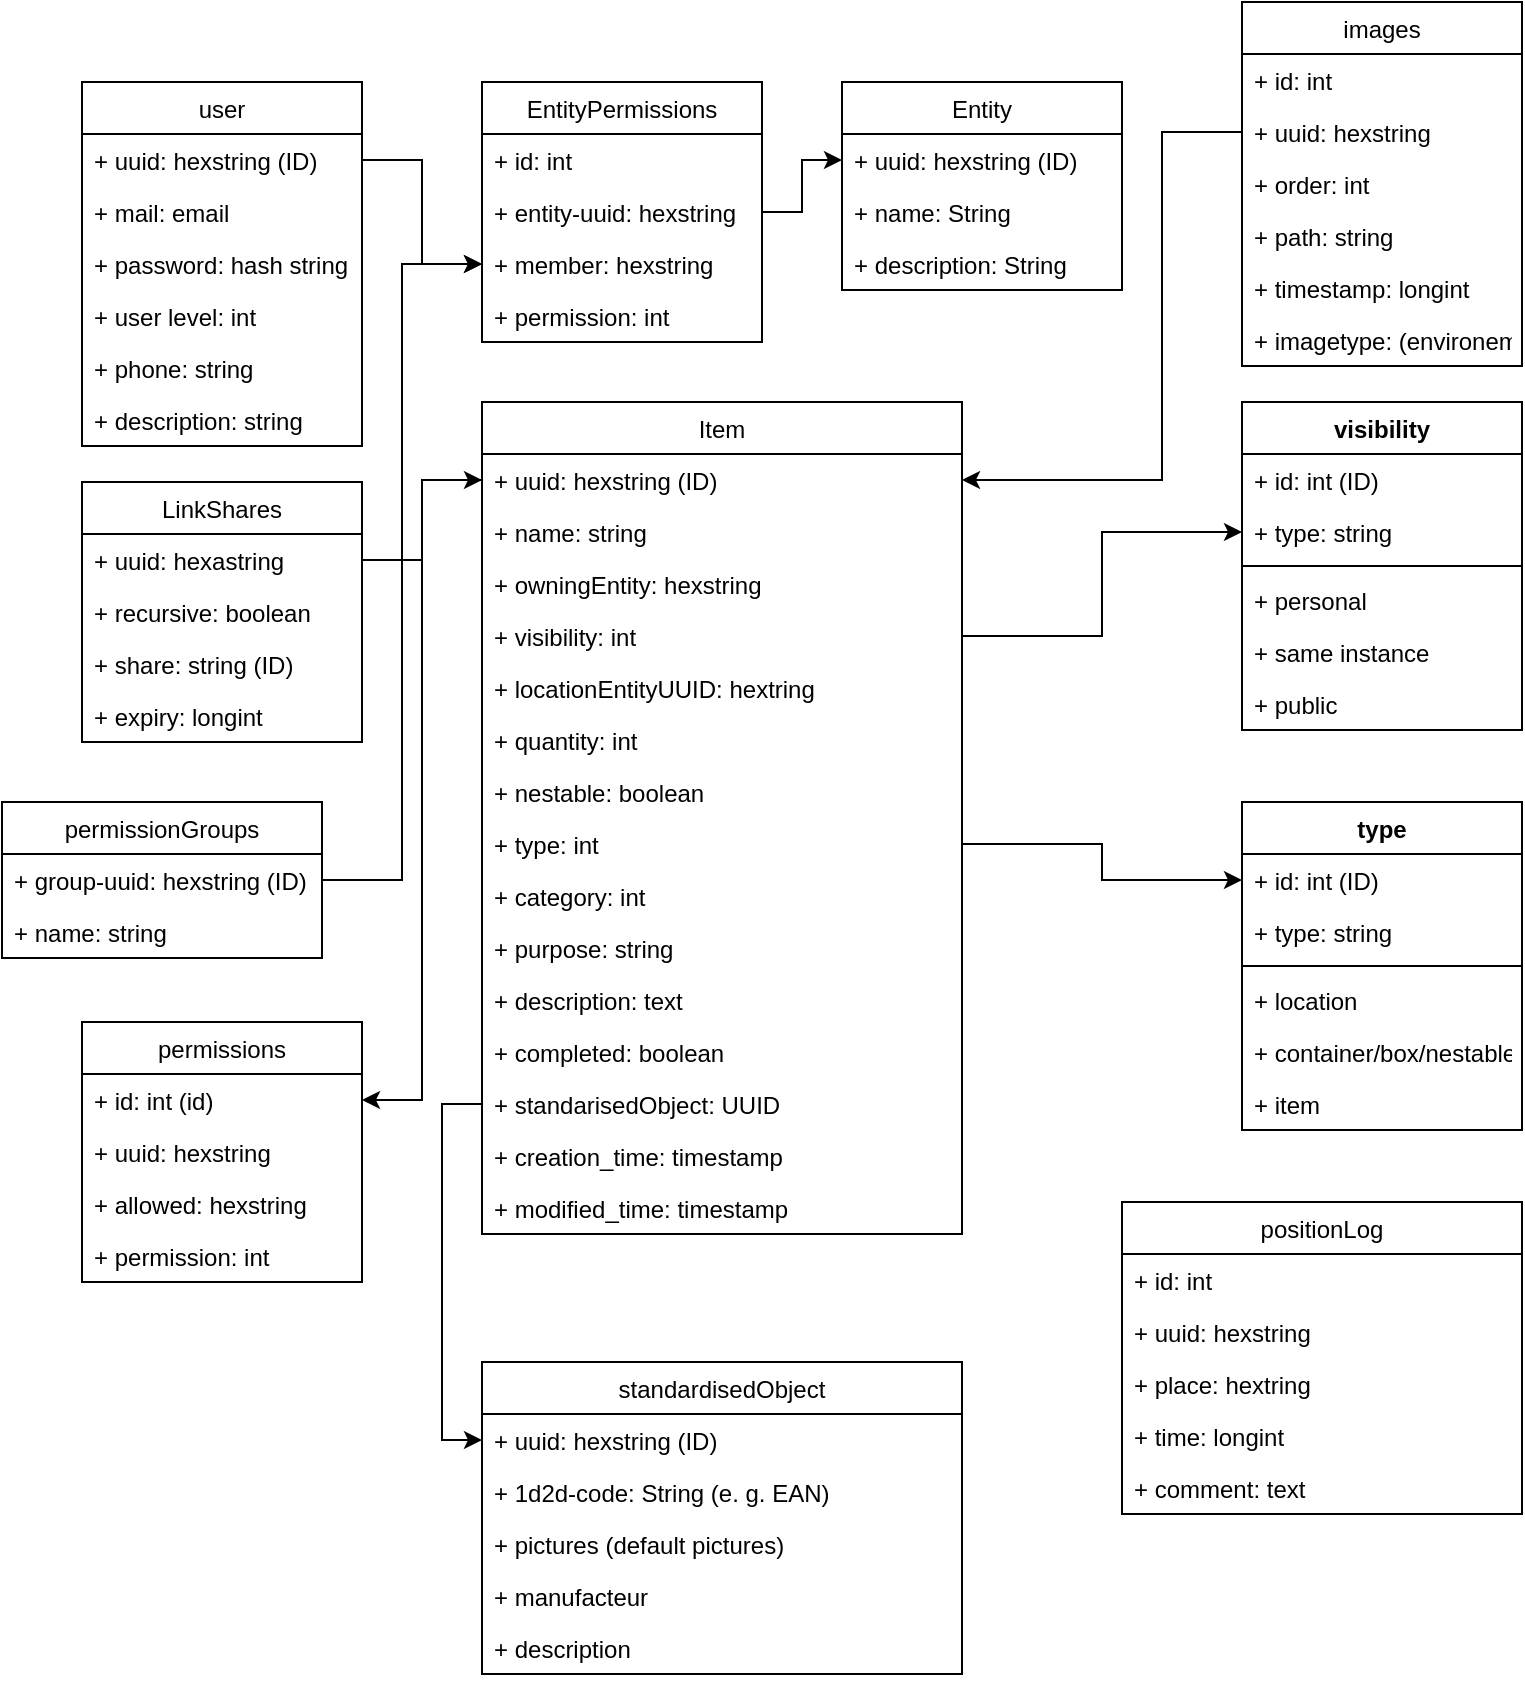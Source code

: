<mxfile version="14.6.9" type="device"><diagram id="gi8I7LNF0YA5u6WrZQpv" name="Databasemodel"><mxGraphModel dx="1350" dy="804" grid="1" gridSize="10" guides="1" tooltips="1" connect="1" arrows="1" fold="1" page="1" pageScale="1" pageWidth="827" pageHeight="1169" math="0" shadow="0"><root><mxCell id="0"/><mxCell id="1" parent="0"/><mxCell id="uZAMCz-VUuk8Oc-H2zAy-71" value="" style="edgeStyle=orthogonalEdgeStyle;rounded=0;orthogonalLoop=1;jettySize=auto;html=1;entryX=0;entryY=0.5;entryDx=0;entryDy=0;exitX=1;exitY=0.5;exitDx=0;exitDy=0;" parent="1" source="uZAMCz-VUuk8Oc-H2zAy-56" target="uZAMCz-VUuk8Oc-H2zAy-74" edge="1"><mxGeometry relative="1" as="geometry"><mxPoint x="660" y="383" as="targetPoint"/></mxGeometry></mxCell><mxCell id="uZAMCz-VUuk8Oc-H2zAy-103" value="" style="edgeStyle=orthogonalEdgeStyle;rounded=0;orthogonalLoop=1;jettySize=auto;html=1;exitX=0;exitY=0.5;exitDx=0;exitDy=0;entryX=1;entryY=0.5;entryDx=0;entryDy=0;" parent="1" source="uZAMCz-VUuk8Oc-H2zAy-4" target="uZAMCz-VUuk8Oc-H2zAy-100" edge="1"><mxGeometry relative="1" as="geometry"/></mxCell><mxCell id="uZAMCz-VUuk8Oc-H2zAy-2" value="Item" style="swimlane;fontStyle=0;childLayout=stackLayout;horizontal=1;startSize=26;fillColor=none;horizontalStack=0;resizeParent=1;resizeParentMax=0;resizeLast=0;collapsible=1;marginBottom=0;" parent="1" vertex="1"><mxGeometry x="280" y="200" width="240" height="416" as="geometry"/></mxCell><mxCell id="uZAMCz-VUuk8Oc-H2zAy-4" value="+ uuid: hexstring (ID)" style="text;strokeColor=none;fillColor=none;align=left;verticalAlign=top;spacingLeft=4;spacingRight=4;overflow=hidden;rotatable=0;points=[[0,0.5],[1,0.5]];portConstraint=eastwest;" parent="uZAMCz-VUuk8Oc-H2zAy-2" vertex="1"><mxGeometry y="26" width="240" height="26" as="geometry"/></mxCell><mxCell id="uZAMCz-VUuk8Oc-H2zAy-25" value="+ name: string" style="text;strokeColor=none;fillColor=none;align=left;verticalAlign=top;spacingLeft=4;spacingRight=4;overflow=hidden;rotatable=0;points=[[0,0.5],[1,0.5]];portConstraint=eastwest;" parent="uZAMCz-VUuk8Oc-H2zAy-2" vertex="1"><mxGeometry y="52" width="240" height="26" as="geometry"/></mxCell><mxCell id="uZAMCz-VUuk8Oc-H2zAy-54" value="+ owningEntity: hexstring" style="text;strokeColor=none;fillColor=none;align=left;verticalAlign=top;spacingLeft=4;spacingRight=4;overflow=hidden;rotatable=0;points=[[0,0.5],[1,0.5]];portConstraint=eastwest;" parent="uZAMCz-VUuk8Oc-H2zAy-2" vertex="1"><mxGeometry y="78" width="240" height="26" as="geometry"/></mxCell><mxCell id="uZAMCz-VUuk8Oc-H2zAy-56" value="+ visibility: int" style="text;strokeColor=none;fillColor=none;align=left;verticalAlign=top;spacingLeft=4;spacingRight=4;overflow=hidden;rotatable=0;points=[[0,0.5],[1,0.5]];portConstraint=eastwest;" parent="uZAMCz-VUuk8Oc-H2zAy-2" vertex="1"><mxGeometry y="104" width="240" height="26" as="geometry"/></mxCell><mxCell id="uZAMCz-VUuk8Oc-H2zAy-5" value="+ locationEntityUUID: hextring" style="text;strokeColor=none;fillColor=none;align=left;verticalAlign=top;spacingLeft=4;spacingRight=4;overflow=hidden;rotatable=0;points=[[0,0.5],[1,0.5]];portConstraint=eastwest;" parent="uZAMCz-VUuk8Oc-H2zAy-2" vertex="1"><mxGeometry y="130" width="240" height="26" as="geometry"/></mxCell><mxCell id="uZAMCz-VUuk8Oc-H2zAy-24" value="+ quantity: int" style="text;strokeColor=none;fillColor=none;align=left;verticalAlign=top;spacingLeft=4;spacingRight=4;overflow=hidden;rotatable=0;points=[[0,0.5],[1,0.5]];portConstraint=eastwest;" parent="uZAMCz-VUuk8Oc-H2zAy-2" vertex="1"><mxGeometry y="156" width="240" height="26" as="geometry"/></mxCell><mxCell id="uZAMCz-VUuk8Oc-H2zAy-27" value="+ nestable: boolean" style="text;strokeColor=none;fillColor=none;align=left;verticalAlign=top;spacingLeft=4;spacingRight=4;overflow=hidden;rotatable=0;points=[[0,0.5],[1,0.5]];portConstraint=eastwest;" parent="uZAMCz-VUuk8Oc-H2zAy-2" vertex="1"><mxGeometry y="182" width="240" height="26" as="geometry"/></mxCell><mxCell id="uZAMCz-VUuk8Oc-H2zAy-28" value="+ type: int" style="text;strokeColor=none;fillColor=none;align=left;verticalAlign=top;spacingLeft=4;spacingRight=4;overflow=hidden;rotatable=0;points=[[0,0.5],[1,0.5]];portConstraint=eastwest;" parent="uZAMCz-VUuk8Oc-H2zAy-2" vertex="1"><mxGeometry y="208" width="240" height="26" as="geometry"/></mxCell><mxCell id="uZAMCz-VUuk8Oc-H2zAy-44" value="+ category: int" style="text;strokeColor=none;fillColor=none;align=left;verticalAlign=top;spacingLeft=4;spacingRight=4;overflow=hidden;rotatable=0;points=[[0,0.5],[1,0.5]];portConstraint=eastwest;" parent="uZAMCz-VUuk8Oc-H2zAy-2" vertex="1"><mxGeometry y="234" width="240" height="26" as="geometry"/></mxCell><mxCell id="uZAMCz-VUuk8Oc-H2zAy-121" value="+ purpose: string" style="text;strokeColor=none;fillColor=none;align=left;verticalAlign=top;spacingLeft=4;spacingRight=4;overflow=hidden;rotatable=0;points=[[0,0.5],[1,0.5]];portConstraint=eastwest;" parent="uZAMCz-VUuk8Oc-H2zAy-2" vertex="1"><mxGeometry y="260" width="240" height="26" as="geometry"/></mxCell><mxCell id="uZAMCz-VUuk8Oc-H2zAy-122" value="+ description: text" style="text;strokeColor=none;fillColor=none;align=left;verticalAlign=top;spacingLeft=4;spacingRight=4;overflow=hidden;rotatable=0;points=[[0,0.5],[1,0.5]];portConstraint=eastwest;" parent="uZAMCz-VUuk8Oc-H2zAy-2" vertex="1"><mxGeometry y="286" width="240" height="26" as="geometry"/></mxCell><mxCell id="uZAMCz-VUuk8Oc-H2zAy-137" value="+ completed: boolean" style="text;strokeColor=none;fillColor=none;align=left;verticalAlign=top;spacingLeft=4;spacingRight=4;overflow=hidden;rotatable=0;points=[[0,0.5],[1,0.5]];portConstraint=eastwest;" parent="uZAMCz-VUuk8Oc-H2zAy-2" vertex="1"><mxGeometry y="312" width="240" height="26" as="geometry"/></mxCell><mxCell id="Xgu-fa2726bcK3hC_6rY-6" value="+ standarisedObject: UUID" style="text;strokeColor=none;fillColor=none;align=left;verticalAlign=top;spacingLeft=4;spacingRight=4;overflow=hidden;rotatable=0;points=[[0,0.5],[1,0.5]];portConstraint=eastwest;" parent="uZAMCz-VUuk8Oc-H2zAy-2" vertex="1"><mxGeometry y="338" width="240" height="26" as="geometry"/></mxCell><mxCell id="Xgu-fa2726bcK3hC_6rY-14" value="+ creation_time: timestamp" style="text;strokeColor=none;fillColor=none;align=left;verticalAlign=top;spacingLeft=4;spacingRight=4;overflow=hidden;rotatable=0;points=[[0,0.5],[1,0.5]];portConstraint=eastwest;" parent="uZAMCz-VUuk8Oc-H2zAy-2" vertex="1"><mxGeometry y="364" width="240" height="26" as="geometry"/></mxCell><mxCell id="Xgu-fa2726bcK3hC_6rY-30" value="+ modified_time: timestamp" style="text;strokeColor=none;fillColor=none;align=left;verticalAlign=top;spacingLeft=4;spacingRight=4;overflow=hidden;rotatable=0;points=[[0,0.5],[1,0.5]];portConstraint=eastwest;" parent="uZAMCz-VUuk8Oc-H2zAy-2" vertex="1"><mxGeometry y="390" width="240" height="26" as="geometry"/></mxCell><mxCell id="uZAMCz-VUuk8Oc-H2zAy-43" value="" style="edgeStyle=orthogonalEdgeStyle;rounded=0;orthogonalLoop=1;jettySize=auto;html=1;entryX=0;entryY=0.5;entryDx=0;entryDy=0;exitX=1;exitY=0.5;exitDx=0;exitDy=0;" parent="1" source="uZAMCz-VUuk8Oc-H2zAy-28" target="uZAMCz-VUuk8Oc-H2zAy-34" edge="1"><mxGeometry relative="1" as="geometry"><mxPoint x="290" y="301" as="sourcePoint"/><mxPoint x="190" y="89" as="targetPoint"/></mxGeometry></mxCell><mxCell id="uZAMCz-VUuk8Oc-H2zAy-52" value="" style="edgeStyle=orthogonalEdgeStyle;rounded=0;orthogonalLoop=1;jettySize=auto;html=1;entryX=1;entryY=0.5;entryDx=0;entryDy=0;exitX=0;exitY=0.5;exitDx=0;exitDy=0;" parent="1" source="uZAMCz-VUuk8Oc-H2zAy-53" target="uZAMCz-VUuk8Oc-H2zAy-4" edge="1"><mxGeometry relative="1" as="geometry"><mxPoint x="580" y="66" as="targetPoint"/><Array as="points"><mxPoint x="620" y="65"/><mxPoint x="620" y="239"/></Array></mxGeometry></mxCell><mxCell id="uZAMCz-VUuk8Oc-H2zAy-72" value="visibility" style="swimlane;fontStyle=1;align=center;verticalAlign=top;childLayout=stackLayout;horizontal=1;startSize=26;horizontalStack=0;resizeParent=1;resizeParentMax=0;resizeLast=0;collapsible=1;marginBottom=0;" parent="1" vertex="1"><mxGeometry x="660" y="200" width="140" height="164" as="geometry"/></mxCell><mxCell id="uZAMCz-VUuk8Oc-H2zAy-73" value="+ id: int (ID)" style="text;strokeColor=none;fillColor=none;align=left;verticalAlign=top;spacingLeft=4;spacingRight=4;overflow=hidden;rotatable=0;points=[[0,0.5],[1,0.5]];portConstraint=eastwest;" parent="uZAMCz-VUuk8Oc-H2zAy-72" vertex="1"><mxGeometry y="26" width="140" height="26" as="geometry"/></mxCell><mxCell id="uZAMCz-VUuk8Oc-H2zAy-74" value="+ type: string" style="text;strokeColor=none;fillColor=none;align=left;verticalAlign=top;spacingLeft=4;spacingRight=4;overflow=hidden;rotatable=0;points=[[0,0.5],[1,0.5]];portConstraint=eastwest;" parent="uZAMCz-VUuk8Oc-H2zAy-72" vertex="1"><mxGeometry y="52" width="140" height="26" as="geometry"/></mxCell><mxCell id="uZAMCz-VUuk8Oc-H2zAy-75" value="" style="line;strokeWidth=1;fillColor=none;align=left;verticalAlign=middle;spacingTop=-1;spacingLeft=3;spacingRight=3;rotatable=0;labelPosition=right;points=[];portConstraint=eastwest;" parent="uZAMCz-VUuk8Oc-H2zAy-72" vertex="1"><mxGeometry y="78" width="140" height="8" as="geometry"/></mxCell><mxCell id="uZAMCz-VUuk8Oc-H2zAy-76" value="+ personal" style="text;strokeColor=none;fillColor=none;align=left;verticalAlign=top;spacingLeft=4;spacingRight=4;overflow=hidden;rotatable=0;points=[[0,0.5],[1,0.5]];portConstraint=eastwest;" parent="uZAMCz-VUuk8Oc-H2zAy-72" vertex="1"><mxGeometry y="86" width="140" height="26" as="geometry"/></mxCell><mxCell id="uZAMCz-VUuk8Oc-H2zAy-77" value="+ same instance" style="text;strokeColor=none;fillColor=none;align=left;verticalAlign=top;spacingLeft=4;spacingRight=4;overflow=hidden;rotatable=0;points=[[0,0.5],[1,0.5]];portConstraint=eastwest;" parent="uZAMCz-VUuk8Oc-H2zAy-72" vertex="1"><mxGeometry y="112" width="140" height="26" as="geometry"/></mxCell><mxCell id="uZAMCz-VUuk8Oc-H2zAy-78" value="+ public" style="text;strokeColor=none;fillColor=none;align=left;verticalAlign=top;spacingLeft=4;spacingRight=4;overflow=hidden;rotatable=0;points=[[0,0.5],[1,0.5]];portConstraint=eastwest;" parent="uZAMCz-VUuk8Oc-H2zAy-72" vertex="1"><mxGeometry y="138" width="140" height="26" as="geometry"/></mxCell><mxCell id="uZAMCz-VUuk8Oc-H2zAy-33" value="type" style="swimlane;fontStyle=1;align=center;verticalAlign=top;childLayout=stackLayout;horizontal=1;startSize=26;horizontalStack=0;resizeParent=1;resizeParentMax=0;resizeLast=0;collapsible=1;marginBottom=0;" parent="1" vertex="1"><mxGeometry x="660" y="400" width="140" height="164" as="geometry"/></mxCell><mxCell id="uZAMCz-VUuk8Oc-H2zAy-34" value="+ id: int (ID)" style="text;strokeColor=none;fillColor=none;align=left;verticalAlign=top;spacingLeft=4;spacingRight=4;overflow=hidden;rotatable=0;points=[[0,0.5],[1,0.5]];portConstraint=eastwest;" parent="uZAMCz-VUuk8Oc-H2zAy-33" vertex="1"><mxGeometry y="26" width="140" height="26" as="geometry"/></mxCell><mxCell id="uZAMCz-VUuk8Oc-H2zAy-37" value="+ type: string" style="text;strokeColor=none;fillColor=none;align=left;verticalAlign=top;spacingLeft=4;spacingRight=4;overflow=hidden;rotatable=0;points=[[0,0.5],[1,0.5]];portConstraint=eastwest;" parent="uZAMCz-VUuk8Oc-H2zAy-33" vertex="1"><mxGeometry y="52" width="140" height="26" as="geometry"/></mxCell><mxCell id="uZAMCz-VUuk8Oc-H2zAy-35" value="" style="line;strokeWidth=1;fillColor=none;align=left;verticalAlign=middle;spacingTop=-1;spacingLeft=3;spacingRight=3;rotatable=0;labelPosition=right;points=[];portConstraint=eastwest;" parent="uZAMCz-VUuk8Oc-H2zAy-33" vertex="1"><mxGeometry y="78" width="140" height="8" as="geometry"/></mxCell><mxCell id="uZAMCz-VUuk8Oc-H2zAy-36" value="+ location" style="text;strokeColor=none;fillColor=none;align=left;verticalAlign=top;spacingLeft=4;spacingRight=4;overflow=hidden;rotatable=0;points=[[0,0.5],[1,0.5]];portConstraint=eastwest;" parent="uZAMCz-VUuk8Oc-H2zAy-33" vertex="1"><mxGeometry y="86" width="140" height="26" as="geometry"/></mxCell><mxCell id="uZAMCz-VUuk8Oc-H2zAy-38" value="+ container/box/nestable" style="text;strokeColor=none;fillColor=none;align=left;verticalAlign=top;spacingLeft=4;spacingRight=4;overflow=hidden;rotatable=0;points=[[0,0.5],[1,0.5]];portConstraint=eastwest;" parent="uZAMCz-VUuk8Oc-H2zAy-33" vertex="1"><mxGeometry y="112" width="140" height="26" as="geometry"/></mxCell><mxCell id="uZAMCz-VUuk8Oc-H2zAy-39" value="+ item" style="text;strokeColor=none;fillColor=none;align=left;verticalAlign=top;spacingLeft=4;spacingRight=4;overflow=hidden;rotatable=0;points=[[0,0.5],[1,0.5]];portConstraint=eastwest;" parent="uZAMCz-VUuk8Oc-H2zAy-33" vertex="1"><mxGeometry y="138" width="140" height="26" as="geometry"/></mxCell><mxCell id="uZAMCz-VUuk8Oc-H2zAy-79" value="user" style="swimlane;fontStyle=0;childLayout=stackLayout;horizontal=1;startSize=26;fillColor=none;horizontalStack=0;resizeParent=1;resizeParentMax=0;resizeLast=0;collapsible=1;marginBottom=0;" parent="1" vertex="1"><mxGeometry x="80" y="40" width="140" height="182" as="geometry"/></mxCell><mxCell id="uZAMCz-VUuk8Oc-H2zAy-80" value="+ uuid: hexstring (ID)" style="text;strokeColor=none;fillColor=none;align=left;verticalAlign=top;spacingLeft=4;spacingRight=4;overflow=hidden;rotatable=0;points=[[0,0.5],[1,0.5]];portConstraint=eastwest;" parent="uZAMCz-VUuk8Oc-H2zAy-79" vertex="1"><mxGeometry y="26" width="140" height="26" as="geometry"/></mxCell><mxCell id="uZAMCz-VUuk8Oc-H2zAy-81" value="+ mail: email" style="text;strokeColor=none;fillColor=none;align=left;verticalAlign=top;spacingLeft=4;spacingRight=4;overflow=hidden;rotatable=0;points=[[0,0.5],[1,0.5]];portConstraint=eastwest;" parent="uZAMCz-VUuk8Oc-H2zAy-79" vertex="1"><mxGeometry y="52" width="140" height="26" as="geometry"/></mxCell><mxCell id="uZAMCz-VUuk8Oc-H2zAy-84" value="+ password: hash string" style="text;strokeColor=none;fillColor=none;align=left;verticalAlign=top;spacingLeft=4;spacingRight=4;overflow=hidden;rotatable=0;points=[[0,0.5],[1,0.5]];portConstraint=eastwest;" parent="uZAMCz-VUuk8Oc-H2zAy-79" vertex="1"><mxGeometry y="78" width="140" height="26" as="geometry"/></mxCell><mxCell id="uZAMCz-VUuk8Oc-H2zAy-85" value="+ user level: int" style="text;strokeColor=none;fillColor=none;align=left;verticalAlign=top;spacingLeft=4;spacingRight=4;overflow=hidden;rotatable=0;points=[[0,0.5],[1,0.5]];portConstraint=eastwest;" parent="uZAMCz-VUuk8Oc-H2zAy-79" vertex="1"><mxGeometry y="104" width="140" height="26" as="geometry"/></mxCell><mxCell id="uZAMCz-VUuk8Oc-H2zAy-82" value="+ phone: string" style="text;strokeColor=none;fillColor=none;align=left;verticalAlign=top;spacingLeft=4;spacingRight=4;overflow=hidden;rotatable=0;points=[[0,0.5],[1,0.5]];portConstraint=eastwest;" parent="uZAMCz-VUuk8Oc-H2zAy-79" vertex="1"><mxGeometry y="130" width="140" height="26" as="geometry"/></mxCell><mxCell id="uZAMCz-VUuk8Oc-H2zAy-110" value="+ description: string" style="text;strokeColor=none;fillColor=none;align=left;verticalAlign=top;spacingLeft=4;spacingRight=4;overflow=hidden;rotatable=0;points=[[0,0.5],[1,0.5]];portConstraint=eastwest;" parent="uZAMCz-VUuk8Oc-H2zAy-79" vertex="1"><mxGeometry y="156" width="140" height="26" as="geometry"/></mxCell><mxCell id="uZAMCz-VUuk8Oc-H2zAy-92" style="edgeStyle=orthogonalEdgeStyle;rounded=0;orthogonalLoop=1;jettySize=auto;html=1;exitX=1;exitY=0.5;exitDx=0;exitDy=0;entryX=0;entryY=0.5;entryDx=0;entryDy=0;" parent="1" source="uZAMCz-VUuk8Oc-H2zAy-88" target="uZAMCz-VUuk8Oc-H2zAy-4" edge="1"><mxGeometry relative="1" as="geometry"><mxPoint x="240" y="430" as="targetPoint"/></mxGeometry></mxCell><mxCell id="uZAMCz-VUuk8Oc-H2zAy-87" value="LinkShares" style="swimlane;fontStyle=0;childLayout=stackLayout;horizontal=1;startSize=26;fillColor=none;horizontalStack=0;resizeParent=1;resizeParentMax=0;resizeLast=0;collapsible=1;marginBottom=0;" parent="1" vertex="1"><mxGeometry x="80" y="240" width="140" height="130" as="geometry"/></mxCell><mxCell id="uZAMCz-VUuk8Oc-H2zAy-88" value="+ uuid: hexastring&#xA;" style="text;strokeColor=none;fillColor=none;align=left;verticalAlign=top;spacingLeft=4;spacingRight=4;overflow=hidden;rotatable=0;points=[[0,0.5],[1,0.5]];portConstraint=eastwest;" parent="uZAMCz-VUuk8Oc-H2zAy-87" vertex="1"><mxGeometry y="26" width="140" height="26" as="geometry"/></mxCell><mxCell id="uZAMCz-VUuk8Oc-H2zAy-89" value="+ recursive: boolean" style="text;strokeColor=none;fillColor=none;align=left;verticalAlign=top;spacingLeft=4;spacingRight=4;overflow=hidden;rotatable=0;points=[[0,0.5],[1,0.5]];portConstraint=eastwest;" parent="uZAMCz-VUuk8Oc-H2zAy-87" vertex="1"><mxGeometry y="52" width="140" height="26" as="geometry"/></mxCell><mxCell id="uZAMCz-VUuk8Oc-H2zAy-90" value="+ share: string (ID)" style="text;strokeColor=none;fillColor=none;align=left;verticalAlign=top;spacingLeft=4;spacingRight=4;overflow=hidden;rotatable=0;points=[[0,0.5],[1,0.5]];portConstraint=eastwest;" parent="uZAMCz-VUuk8Oc-H2zAy-87" vertex="1"><mxGeometry y="78" width="140" height="26" as="geometry"/></mxCell><mxCell id="uZAMCz-VUuk8Oc-H2zAy-91" value="+ expiry: longint" style="text;strokeColor=none;fillColor=none;align=left;verticalAlign=top;spacingLeft=4;spacingRight=4;overflow=hidden;rotatable=0;points=[[0,0.5],[1,0.5]];portConstraint=eastwest;" parent="uZAMCz-VUuk8Oc-H2zAy-87" vertex="1"><mxGeometry y="104" width="140" height="26" as="geometry"/></mxCell><mxCell id="uZAMCz-VUuk8Oc-H2zAy-45" value="images" style="swimlane;fontStyle=0;childLayout=stackLayout;horizontal=1;startSize=26;fillColor=none;horizontalStack=0;resizeParent=1;resizeParentMax=0;resizeLast=0;collapsible=1;marginBottom=0;" parent="1" vertex="1"><mxGeometry x="660" width="140" height="182" as="geometry"/></mxCell><mxCell id="uZAMCz-VUuk8Oc-H2zAy-105" value="+ id: int" style="text;strokeColor=none;fillColor=none;align=left;verticalAlign=top;spacingLeft=4;spacingRight=4;overflow=hidden;rotatable=0;points=[[0,0.5],[1,0.5]];portConstraint=eastwest;" parent="uZAMCz-VUuk8Oc-H2zAy-45" vertex="1"><mxGeometry y="26" width="140" height="26" as="geometry"/></mxCell><mxCell id="uZAMCz-VUuk8Oc-H2zAy-53" value="+ uuid: hexstring" style="text;strokeColor=none;fillColor=none;align=left;verticalAlign=top;spacingLeft=4;spacingRight=4;overflow=hidden;rotatable=0;points=[[0,0.5],[1,0.5]];portConstraint=eastwest;" parent="uZAMCz-VUuk8Oc-H2zAy-45" vertex="1"><mxGeometry y="52" width="140" height="26" as="geometry"/></mxCell><mxCell id="uZAMCz-VUuk8Oc-H2zAy-46" value="+ order: int" style="text;strokeColor=none;fillColor=none;align=left;verticalAlign=top;spacingLeft=4;spacingRight=4;overflow=hidden;rotatable=0;points=[[0,0.5],[1,0.5]];portConstraint=eastwest;" parent="uZAMCz-VUuk8Oc-H2zAy-45" vertex="1"><mxGeometry y="78" width="140" height="26" as="geometry"/></mxCell><mxCell id="uZAMCz-VUuk8Oc-H2zAy-47" value="+ path: string" style="text;strokeColor=none;fillColor=none;align=left;verticalAlign=top;spacingLeft=4;spacingRight=4;overflow=hidden;rotatable=0;points=[[0,0.5],[1,0.5]];portConstraint=eastwest;" parent="uZAMCz-VUuk8Oc-H2zAy-45" vertex="1"><mxGeometry y="104" width="140" height="26" as="geometry"/></mxCell><mxCell id="uZAMCz-VUuk8Oc-H2zAy-55" value="+ timestamp: longint" style="text;strokeColor=none;fillColor=none;align=left;verticalAlign=top;spacingLeft=4;spacingRight=4;overflow=hidden;rotatable=0;points=[[0,0.5],[1,0.5]];portConstraint=eastwest;" parent="uZAMCz-VUuk8Oc-H2zAy-45" vertex="1"><mxGeometry y="130" width="140" height="26" as="geometry"/></mxCell><mxCell id="zrG_Cto6jDQNeihVVR7Y-1" value="+ imagetype: (environement, item, internal)" style="text;strokeColor=none;fillColor=none;align=left;verticalAlign=top;spacingLeft=4;spacingRight=4;overflow=hidden;rotatable=0;points=[[0,0.5],[1,0.5]];portConstraint=eastwest;" vertex="1" parent="uZAMCz-VUuk8Oc-H2zAy-45"><mxGeometry y="156" width="140" height="26" as="geometry"/></mxCell><mxCell id="uZAMCz-VUuk8Oc-H2zAy-118" style="edgeStyle=orthogonalEdgeStyle;rounded=0;orthogonalLoop=1;jettySize=auto;html=1;exitX=1;exitY=0.5;exitDx=0;exitDy=0;entryX=0;entryY=0.5;entryDx=0;entryDy=0;" parent="1" source="uZAMCz-VUuk8Oc-H2zAy-114" target="uZAMCz-VUuk8Oc-H2zAy-107" edge="1"><mxGeometry relative="1" as="geometry"/></mxCell><mxCell id="uZAMCz-VUuk8Oc-H2zAy-106" value="Entity" style="swimlane;fontStyle=0;childLayout=stackLayout;horizontal=1;startSize=26;fillColor=none;horizontalStack=0;resizeParent=1;resizeParentMax=0;resizeLast=0;collapsible=1;marginBottom=0;" parent="1" vertex="1"><mxGeometry x="460" y="40" width="140" height="104" as="geometry"/></mxCell><mxCell id="uZAMCz-VUuk8Oc-H2zAy-107" value="+ uuid: hexstring (ID)" style="text;strokeColor=none;fillColor=none;align=left;verticalAlign=top;spacingLeft=4;spacingRight=4;overflow=hidden;rotatable=0;points=[[0,0.5],[1,0.5]];portConstraint=eastwest;" parent="uZAMCz-VUuk8Oc-H2zAy-106" vertex="1"><mxGeometry y="26" width="140" height="26" as="geometry"/></mxCell><mxCell id="uZAMCz-VUuk8Oc-H2zAy-108" value="+ name: String" style="text;strokeColor=none;fillColor=none;align=left;verticalAlign=top;spacingLeft=4;spacingRight=4;overflow=hidden;rotatable=0;points=[[0,0.5],[1,0.5]];portConstraint=eastwest;" parent="uZAMCz-VUuk8Oc-H2zAy-106" vertex="1"><mxGeometry y="52" width="140" height="26" as="geometry"/></mxCell><mxCell id="uZAMCz-VUuk8Oc-H2zAy-109" value="+ description: String" style="text;strokeColor=none;fillColor=none;align=left;verticalAlign=top;spacingLeft=4;spacingRight=4;overflow=hidden;rotatable=0;points=[[0,0.5],[1,0.5]];portConstraint=eastwest;" parent="uZAMCz-VUuk8Oc-H2zAy-106" vertex="1"><mxGeometry y="78" width="140" height="26" as="geometry"/></mxCell><mxCell id="uZAMCz-VUuk8Oc-H2zAy-112" value="EntityPermissions" style="swimlane;fontStyle=0;childLayout=stackLayout;horizontal=1;startSize=26;fillColor=none;horizontalStack=0;resizeParent=1;resizeParentMax=0;resizeLast=0;collapsible=1;marginBottom=0;" parent="1" vertex="1"><mxGeometry x="280" y="40" width="140" height="130" as="geometry"/></mxCell><mxCell id="uZAMCz-VUuk8Oc-H2zAy-113" value="+ id: int" style="text;strokeColor=none;fillColor=none;align=left;verticalAlign=top;spacingLeft=4;spacingRight=4;overflow=hidden;rotatable=0;points=[[0,0.5],[1,0.5]];portConstraint=eastwest;" parent="uZAMCz-VUuk8Oc-H2zAy-112" vertex="1"><mxGeometry y="26" width="140" height="26" as="geometry"/></mxCell><mxCell id="uZAMCz-VUuk8Oc-H2zAy-114" value="+ entity-uuid: hexstring" style="text;strokeColor=none;fillColor=none;align=left;verticalAlign=top;spacingLeft=4;spacingRight=4;overflow=hidden;rotatable=0;points=[[0,0.5],[1,0.5]];portConstraint=eastwest;" parent="uZAMCz-VUuk8Oc-H2zAy-112" vertex="1"><mxGeometry y="52" width="140" height="26" as="geometry"/></mxCell><mxCell id="uZAMCz-VUuk8Oc-H2zAy-115" value="+ member: hexstring&#xA;" style="text;strokeColor=none;fillColor=none;align=left;verticalAlign=top;spacingLeft=4;spacingRight=4;overflow=hidden;rotatable=0;points=[[0,0.5],[1,0.5]];portConstraint=eastwest;" parent="uZAMCz-VUuk8Oc-H2zAy-112" vertex="1"><mxGeometry y="78" width="140" height="26" as="geometry"/></mxCell><mxCell id="uZAMCz-VUuk8Oc-H2zAy-117" value="+ permission: int" style="text;strokeColor=none;fillColor=none;align=left;verticalAlign=top;spacingLeft=4;spacingRight=4;overflow=hidden;rotatable=0;points=[[0,0.5],[1,0.5]];portConstraint=eastwest;" parent="uZAMCz-VUuk8Oc-H2zAy-112" vertex="1"><mxGeometry y="104" width="140" height="26" as="geometry"/></mxCell><mxCell id="uZAMCz-VUuk8Oc-H2zAy-119" style="edgeStyle=orthogonalEdgeStyle;rounded=0;orthogonalLoop=1;jettySize=auto;html=1;exitX=1;exitY=0.5;exitDx=0;exitDy=0;entryX=0;entryY=0.5;entryDx=0;entryDy=0;" parent="1" source="uZAMCz-VUuk8Oc-H2zAy-80" target="uZAMCz-VUuk8Oc-H2zAy-115" edge="1"><mxGeometry relative="1" as="geometry"/></mxCell><mxCell id="uZAMCz-VUuk8Oc-H2zAy-93" value="permissionGroups" style="swimlane;fontStyle=0;childLayout=stackLayout;horizontal=1;startSize=26;fillColor=none;horizontalStack=0;resizeParent=1;resizeParentMax=0;resizeLast=0;collapsible=1;marginBottom=0;" parent="1" vertex="1"><mxGeometry x="40" y="400" width="160" height="78" as="geometry"/></mxCell><mxCell id="uZAMCz-VUuk8Oc-H2zAy-97" value="+ group-uuid: hexstring (ID)" style="text;strokeColor=none;fillColor=none;align=left;verticalAlign=top;spacingLeft=4;spacingRight=4;overflow=hidden;rotatable=0;points=[[0,0.5],[1,0.5]];portConstraint=eastwest;" parent="uZAMCz-VUuk8Oc-H2zAy-93" vertex="1"><mxGeometry y="26" width="160" height="26" as="geometry"/></mxCell><mxCell id="uZAMCz-VUuk8Oc-H2zAy-95" value="+ name: string" style="text;strokeColor=none;fillColor=none;align=left;verticalAlign=top;spacingLeft=4;spacingRight=4;overflow=hidden;rotatable=0;points=[[0,0.5],[1,0.5]];portConstraint=eastwest;" parent="uZAMCz-VUuk8Oc-H2zAy-93" vertex="1"><mxGeometry y="52" width="160" height="26" as="geometry"/></mxCell><mxCell id="uZAMCz-VUuk8Oc-H2zAy-120" style="edgeStyle=orthogonalEdgeStyle;rounded=0;orthogonalLoop=1;jettySize=auto;html=1;exitX=1;exitY=0.5;exitDx=0;exitDy=0;entryX=0;entryY=0.5;entryDx=0;entryDy=0;" parent="1" source="uZAMCz-VUuk8Oc-H2zAy-97" target="uZAMCz-VUuk8Oc-H2zAy-115" edge="1"><mxGeometry relative="1" as="geometry"/></mxCell><mxCell id="uZAMCz-VUuk8Oc-H2zAy-99" value="permissions" style="swimlane;fontStyle=0;childLayout=stackLayout;horizontal=1;startSize=26;fillColor=none;horizontalStack=0;resizeParent=1;resizeParentMax=0;resizeLast=0;collapsible=1;marginBottom=0;" parent="1" vertex="1"><mxGeometry x="80" y="510" width="140" height="130" as="geometry"/></mxCell><mxCell id="uZAMCz-VUuk8Oc-H2zAy-100" value="+ id: int (id)" style="text;strokeColor=none;fillColor=none;align=left;verticalAlign=top;spacingLeft=4;spacingRight=4;overflow=hidden;rotatable=0;points=[[0,0.5],[1,0.5]];portConstraint=eastwest;" parent="uZAMCz-VUuk8Oc-H2zAy-99" vertex="1"><mxGeometry y="26" width="140" height="26" as="geometry"/></mxCell><mxCell id="uZAMCz-VUuk8Oc-H2zAy-104" value="+ uuid: hexstring" style="text;strokeColor=none;fillColor=none;align=left;verticalAlign=top;spacingLeft=4;spacingRight=4;overflow=hidden;rotatable=0;points=[[0,0.5],[1,0.5]];portConstraint=eastwest;" parent="uZAMCz-VUuk8Oc-H2zAy-99" vertex="1"><mxGeometry y="52" width="140" height="26" as="geometry"/></mxCell><mxCell id="uZAMCz-VUuk8Oc-H2zAy-101" value="+ allowed: hexstring" style="text;strokeColor=none;fillColor=none;align=left;verticalAlign=top;spacingLeft=4;spacingRight=4;overflow=hidden;rotatable=0;points=[[0,0.5],[1,0.5]];portConstraint=eastwest;" parent="uZAMCz-VUuk8Oc-H2zAy-99" vertex="1"><mxGeometry y="78" width="140" height="26" as="geometry"/></mxCell><mxCell id="uZAMCz-VUuk8Oc-H2zAy-102" value="+ permission: int" style="text;strokeColor=none;fillColor=none;align=left;verticalAlign=top;spacingLeft=4;spacingRight=4;overflow=hidden;rotatable=0;points=[[0,0.5],[1,0.5]];portConstraint=eastwest;" parent="uZAMCz-VUuk8Oc-H2zAy-99" vertex="1"><mxGeometry y="104" width="140" height="26" as="geometry"/></mxCell><mxCell id="bL-svsN0N38xvLiv_aCC-1" value="positionLog" style="swimlane;fontStyle=0;childLayout=stackLayout;horizontal=1;startSize=26;fillColor=none;horizontalStack=0;resizeParent=1;resizeParentMax=0;resizeLast=0;collapsible=1;marginBottom=0;" parent="1" vertex="1"><mxGeometry x="600" y="600" width="200" height="156" as="geometry"/></mxCell><mxCell id="bL-svsN0N38xvLiv_aCC-2" value="+ id: int" style="text;strokeColor=none;fillColor=none;align=left;verticalAlign=top;spacingLeft=4;spacingRight=4;overflow=hidden;rotatable=0;points=[[0,0.5],[1,0.5]];portConstraint=eastwest;" parent="bL-svsN0N38xvLiv_aCC-1" vertex="1"><mxGeometry y="26" width="200" height="26" as="geometry"/></mxCell><mxCell id="bL-svsN0N38xvLiv_aCC-5" value="+ uuid: hexstring" style="text;strokeColor=none;fillColor=none;align=left;verticalAlign=top;spacingLeft=4;spacingRight=4;overflow=hidden;rotatable=0;points=[[0,0.5],[1,0.5]];portConstraint=eastwest;" parent="bL-svsN0N38xvLiv_aCC-1" vertex="1"><mxGeometry y="52" width="200" height="26" as="geometry"/></mxCell><mxCell id="bL-svsN0N38xvLiv_aCC-3" value="+ place: hextring" style="text;strokeColor=none;fillColor=none;align=left;verticalAlign=top;spacingLeft=4;spacingRight=4;overflow=hidden;rotatable=0;points=[[0,0.5],[1,0.5]];portConstraint=eastwest;" parent="bL-svsN0N38xvLiv_aCC-1" vertex="1"><mxGeometry y="78" width="200" height="26" as="geometry"/></mxCell><mxCell id="bL-svsN0N38xvLiv_aCC-4" value="+ time: longint" style="text;strokeColor=none;fillColor=none;align=left;verticalAlign=top;spacingLeft=4;spacingRight=4;overflow=hidden;rotatable=0;points=[[0,0.5],[1,0.5]];portConstraint=eastwest;" parent="bL-svsN0N38xvLiv_aCC-1" vertex="1"><mxGeometry y="104" width="200" height="26" as="geometry"/></mxCell><mxCell id="bL-svsN0N38xvLiv_aCC-6" value="+ comment: text" style="text;strokeColor=none;fillColor=none;align=left;verticalAlign=top;spacingLeft=4;spacingRight=4;overflow=hidden;rotatable=0;points=[[0,0.5],[1,0.5]];portConstraint=eastwest;" parent="bL-svsN0N38xvLiv_aCC-1" vertex="1"><mxGeometry y="130" width="200" height="26" as="geometry"/></mxCell><mxCell id="Xgu-fa2726bcK3hC_6rY-9" value="" style="edgeStyle=orthogonalEdgeStyle;rounded=0;orthogonalLoop=1;jettySize=auto;html=1;entryX=0;entryY=0.5;entryDx=0;entryDy=0;" parent="1" source="Xgu-fa2726bcK3hC_6rY-6" target="Xgu-fa2726bcK3hC_6rY-2" edge="1"><mxGeometry relative="1" as="geometry"/></mxCell><mxCell id="Xgu-fa2726bcK3hC_6rY-1" value="standardisedObject" style="swimlane;fontStyle=0;childLayout=stackLayout;horizontal=1;startSize=26;fillColor=none;horizontalStack=0;resizeParent=1;resizeParentMax=0;resizeLast=0;collapsible=1;marginBottom=0;" parent="1" vertex="1"><mxGeometry x="280" y="680" width="240" height="156" as="geometry"/></mxCell><mxCell id="Xgu-fa2726bcK3hC_6rY-2" value="+ uuid: hexstring (ID)" style="text;strokeColor=none;fillColor=none;align=left;verticalAlign=top;spacingLeft=4;spacingRight=4;overflow=hidden;rotatable=0;points=[[0,0.5],[1,0.5]];portConstraint=eastwest;" parent="Xgu-fa2726bcK3hC_6rY-1" vertex="1"><mxGeometry y="26" width="240" height="26" as="geometry"/></mxCell><mxCell id="Xgu-fa2726bcK3hC_6rY-3" value="+ 1d2d-code: String (e. g. EAN)" style="text;strokeColor=none;fillColor=none;align=left;verticalAlign=top;spacingLeft=4;spacingRight=4;overflow=hidden;rotatable=0;points=[[0,0.5],[1,0.5]];portConstraint=eastwest;" parent="Xgu-fa2726bcK3hC_6rY-1" vertex="1"><mxGeometry y="52" width="240" height="26" as="geometry"/></mxCell><mxCell id="Xgu-fa2726bcK3hC_6rY-4" value="+ pictures (default pictures)" style="text;strokeColor=none;fillColor=none;align=left;verticalAlign=top;spacingLeft=4;spacingRight=4;overflow=hidden;rotatable=0;points=[[0,0.5],[1,0.5]];portConstraint=eastwest;" parent="Xgu-fa2726bcK3hC_6rY-1" vertex="1"><mxGeometry y="78" width="240" height="26" as="geometry"/></mxCell><mxCell id="Xgu-fa2726bcK3hC_6rY-5" value="+ manufacteur" style="text;strokeColor=none;fillColor=none;align=left;verticalAlign=top;spacingLeft=4;spacingRight=4;overflow=hidden;rotatable=0;points=[[0,0.5],[1,0.5]];portConstraint=eastwest;" parent="Xgu-fa2726bcK3hC_6rY-1" vertex="1"><mxGeometry y="104" width="240" height="26" as="geometry"/></mxCell><mxCell id="Xgu-fa2726bcK3hC_6rY-13" value="+ description" style="text;strokeColor=none;fillColor=none;align=left;verticalAlign=top;spacingLeft=4;spacingRight=4;overflow=hidden;rotatable=0;points=[[0,0.5],[1,0.5]];portConstraint=eastwest;" parent="Xgu-fa2726bcK3hC_6rY-1" vertex="1"><mxGeometry y="130" width="240" height="26" as="geometry"/></mxCell></root></mxGraphModel></diagram></mxfile>